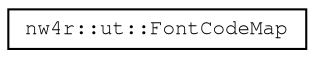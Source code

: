 digraph "Graphical Class Hierarchy"
{
 // LATEX_PDF_SIZE
  edge [fontname="FreeMono",fontsize="10",labelfontname="FreeMono",labelfontsize="10"];
  node [fontname="FreeMono",fontsize="10",shape=record];
  rankdir="LR";
  Node0 [label="nw4r::ut::FontCodeMap",height=0.2,width=0.4,color="black", fillcolor="white", style="filled",URL="$structnw4r_1_1ut_1_1_font_code_map.html",tooltip=" "];
}
